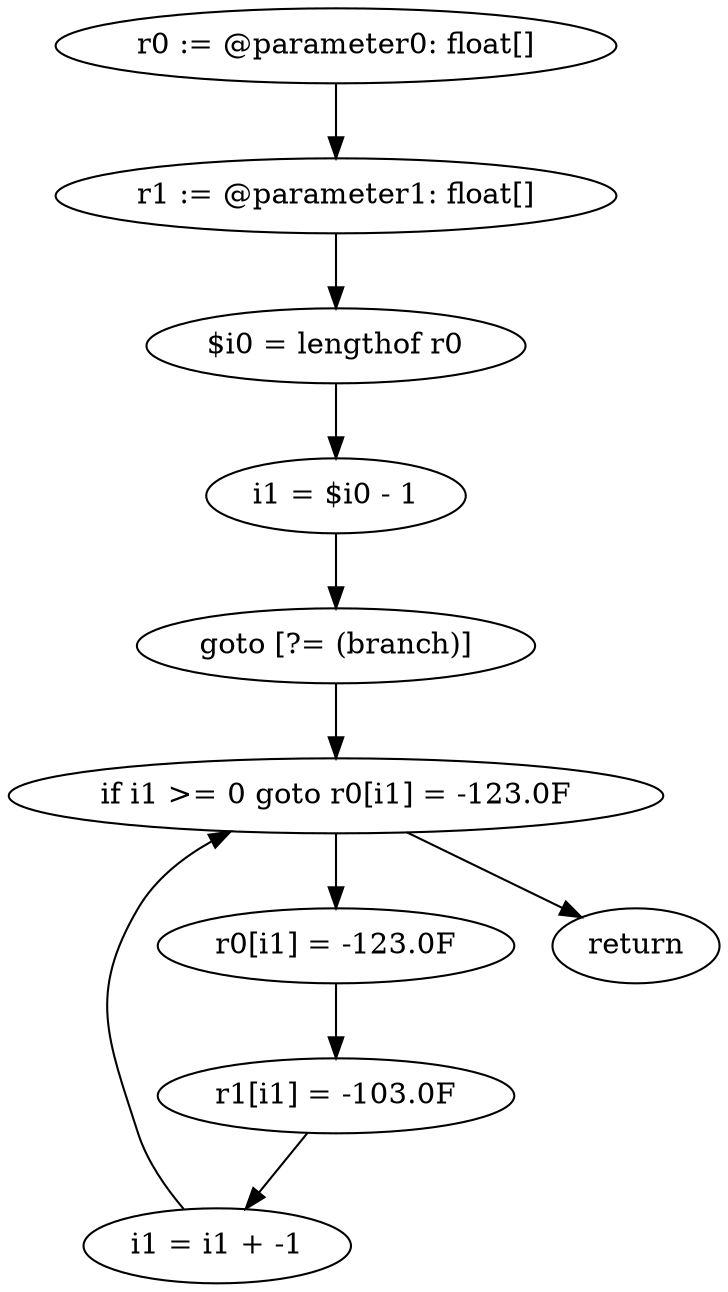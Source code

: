 digraph "unitGraph" {
    "r0 := @parameter0: float[]"
    "r1 := @parameter1: float[]"
    "$i0 = lengthof r0"
    "i1 = $i0 - 1"
    "goto [?= (branch)]"
    "r0[i1] = -123.0F"
    "r1[i1] = -103.0F"
    "i1 = i1 + -1"
    "if i1 >= 0 goto r0[i1] = -123.0F"
    "return"
    "r0 := @parameter0: float[]"->"r1 := @parameter1: float[]";
    "r1 := @parameter1: float[]"->"$i0 = lengthof r0";
    "$i0 = lengthof r0"->"i1 = $i0 - 1";
    "i1 = $i0 - 1"->"goto [?= (branch)]";
    "goto [?= (branch)]"->"if i1 >= 0 goto r0[i1] = -123.0F";
    "r0[i1] = -123.0F"->"r1[i1] = -103.0F";
    "r1[i1] = -103.0F"->"i1 = i1 + -1";
    "i1 = i1 + -1"->"if i1 >= 0 goto r0[i1] = -123.0F";
    "if i1 >= 0 goto r0[i1] = -123.0F"->"return";
    "if i1 >= 0 goto r0[i1] = -123.0F"->"r0[i1] = -123.0F";
}
